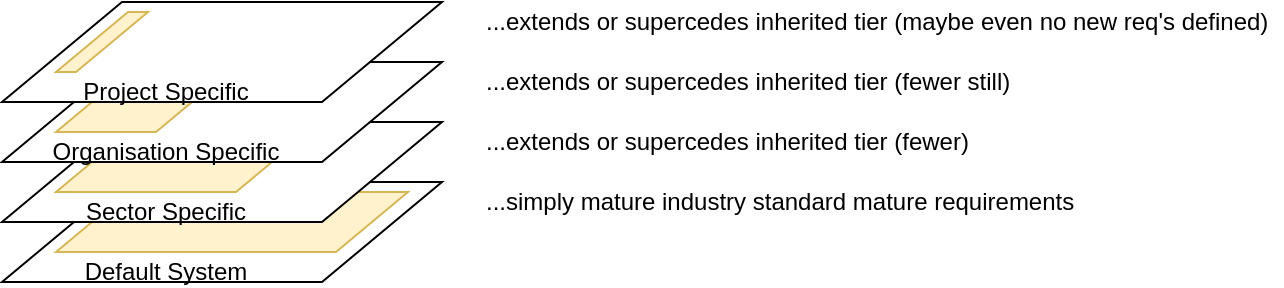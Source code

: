 <mxfile compressed="false" version="20.8.16" type="device">
  <diagram id="7jLlEumUiMLtJq0d6O2o" name="View">
    <mxGraphModel dx="810" dy="479" grid="1" gridSize="10" guides="1" tooltips="1" connect="1" arrows="1" fold="1" page="1" pageScale="1" pageWidth="827" pageHeight="1169" math="0" shadow="0">
      <root>
        <mxCell id="R8PEM5ubBwQ5RRjLXsm--0" />
        <mxCell id="R8PEM5ubBwQ5RRjLXsm--1" parent="R8PEM5ubBwQ5RRjLXsm--0" />
        <mxCell id="BNdJSEo1DCLhj9ug6YPj-13" value="&lt;span&gt;...extends or supercedes inherited tier (maybe even no new req&#39;s defined)&lt;/span&gt;" style="text;html=1;strokeColor=none;fillColor=none;align=left;verticalAlign=middle;whiteSpace=wrap;rounded=0;fontStyle=0" vertex="1" parent="R8PEM5ubBwQ5RRjLXsm--1">
          <mxGeometry x="320" y="320" width="400" height="20" as="geometry" />
        </mxCell>
        <mxCell id="BNdJSEo1DCLhj9ug6YPj-28" value="" style="shape=parallelogram;perimeter=parallelogramPerimeter;whiteSpace=wrap;html=1;fixedSize=1;size=60;" vertex="1" parent="R8PEM5ubBwQ5RRjLXsm--1">
          <mxGeometry x="80" y="410" width="220" height="50" as="geometry" />
        </mxCell>
        <mxCell id="BNdJSEo1DCLhj9ug6YPj-29" value="" style="shape=parallelogram;perimeter=parallelogramPerimeter;whiteSpace=wrap;html=1;fixedSize=1;size=36;fillColor=#fff2cc;strokeColor=#d6b656;" vertex="1" parent="R8PEM5ubBwQ5RRjLXsm--1">
          <mxGeometry x="107" y="415" width="176" height="30" as="geometry" />
        </mxCell>
        <mxCell id="BNdJSEo1DCLhj9ug6YPj-30" value="Default System" style="text;html=1;strokeColor=none;fillColor=none;align=center;verticalAlign=middle;whiteSpace=wrap;rounded=0;" vertex="1" parent="R8PEM5ubBwQ5RRjLXsm--1">
          <mxGeometry x="104" y="450" width="116" height="10" as="geometry" />
        </mxCell>
        <mxCell id="BNdJSEo1DCLhj9ug6YPj-31" value="" style="shape=parallelogram;perimeter=parallelogramPerimeter;whiteSpace=wrap;html=1;fixedSize=1;size=60;" vertex="1" parent="R8PEM5ubBwQ5RRjLXsm--1">
          <mxGeometry x="80" y="380" width="220" height="50" as="geometry" />
        </mxCell>
        <mxCell id="BNdJSEo1DCLhj9ug6YPj-32" value="" style="shape=parallelogram;perimeter=parallelogramPerimeter;whiteSpace=wrap;html=1;fixedSize=1;size=36;fillColor=#fff2cc;strokeColor=#d6b656;" vertex="1" parent="R8PEM5ubBwQ5RRjLXsm--1">
          <mxGeometry x="107" y="385" width="126" height="30" as="geometry" />
        </mxCell>
        <mxCell id="BNdJSEo1DCLhj9ug6YPj-33" value="Sector Specific" style="text;html=1;strokeColor=none;fillColor=none;align=center;verticalAlign=middle;whiteSpace=wrap;rounded=0;" vertex="1" parent="R8PEM5ubBwQ5RRjLXsm--1">
          <mxGeometry x="104" y="420" width="116" height="10" as="geometry" />
        </mxCell>
        <mxCell id="BNdJSEo1DCLhj9ug6YPj-34" value="" style="shape=parallelogram;perimeter=parallelogramPerimeter;whiteSpace=wrap;html=1;fixedSize=1;size=60;" vertex="1" parent="R8PEM5ubBwQ5RRjLXsm--1">
          <mxGeometry x="80" y="350" width="220" height="50" as="geometry" />
        </mxCell>
        <mxCell id="BNdJSEo1DCLhj9ug6YPj-35" value="" style="shape=parallelogram;perimeter=parallelogramPerimeter;whiteSpace=wrap;html=1;fixedSize=1;size=36;fillColor=#fff2cc;strokeColor=#d6b656;" vertex="1" parent="R8PEM5ubBwQ5RRjLXsm--1">
          <mxGeometry x="107" y="355" width="86" height="30" as="geometry" />
        </mxCell>
        <mxCell id="BNdJSEo1DCLhj9ug6YPj-36" value="Organisation Specific" style="text;html=1;strokeColor=none;fillColor=none;align=center;verticalAlign=middle;whiteSpace=wrap;rounded=0;" vertex="1" parent="R8PEM5ubBwQ5RRjLXsm--1">
          <mxGeometry x="104" y="390" width="116" height="10" as="geometry" />
        </mxCell>
        <mxCell id="BNdJSEo1DCLhj9ug6YPj-38" value="" style="shape=parallelogram;perimeter=parallelogramPerimeter;whiteSpace=wrap;html=1;fixedSize=1;size=60;" vertex="1" parent="R8PEM5ubBwQ5RRjLXsm--1">
          <mxGeometry x="80" y="320" width="220" height="50" as="geometry" />
        </mxCell>
        <mxCell id="BNdJSEo1DCLhj9ug6YPj-39" value="" style="shape=parallelogram;perimeter=parallelogramPerimeter;whiteSpace=wrap;html=1;fixedSize=1;size=36;fillColor=#fff2cc;strokeColor=#d6b656;" vertex="1" parent="R8PEM5ubBwQ5RRjLXsm--1">
          <mxGeometry x="107" y="325" width="46" height="30" as="geometry" />
        </mxCell>
        <mxCell id="BNdJSEo1DCLhj9ug6YPj-40" value="Project Specific" style="text;html=1;strokeColor=none;fillColor=none;align=center;verticalAlign=middle;whiteSpace=wrap;rounded=0;" vertex="1" parent="R8PEM5ubBwQ5RRjLXsm--1">
          <mxGeometry x="104" y="360" width="116" height="10" as="geometry" />
        </mxCell>
        <mxCell id="BNdJSEo1DCLhj9ug6YPj-41" value="&lt;span&gt;...extends or supercedes inherited tier (fewer still)&lt;/span&gt;" style="text;html=1;strokeColor=none;fillColor=none;align=left;verticalAlign=middle;whiteSpace=wrap;rounded=0;fontStyle=0" vertex="1" parent="R8PEM5ubBwQ5RRjLXsm--1">
          <mxGeometry x="320" y="350" width="320" height="20" as="geometry" />
        </mxCell>
        <mxCell id="BNdJSEo1DCLhj9ug6YPj-42" value="&lt;span&gt;...extends or supercedes inherited tier (fewer)&lt;/span&gt;" style="text;html=1;strokeColor=none;fillColor=none;align=left;verticalAlign=middle;whiteSpace=wrap;rounded=0;fontStyle=0" vertex="1" parent="R8PEM5ubBwQ5RRjLXsm--1">
          <mxGeometry x="320" y="380" width="320" height="20" as="geometry" />
        </mxCell>
        <mxCell id="BNdJSEo1DCLhj9ug6YPj-43" value="&lt;span&gt;...simply mature industry standard mature requirements&amp;nbsp;&lt;/span&gt;" style="text;html=1;strokeColor=none;fillColor=none;align=left;verticalAlign=middle;whiteSpace=wrap;rounded=0;fontStyle=0" vertex="1" parent="R8PEM5ubBwQ5RRjLXsm--1">
          <mxGeometry x="320" y="410" width="320" height="20" as="geometry" />
        </mxCell>
      </root>
    </mxGraphModel>
  </diagram>
</mxfile>
